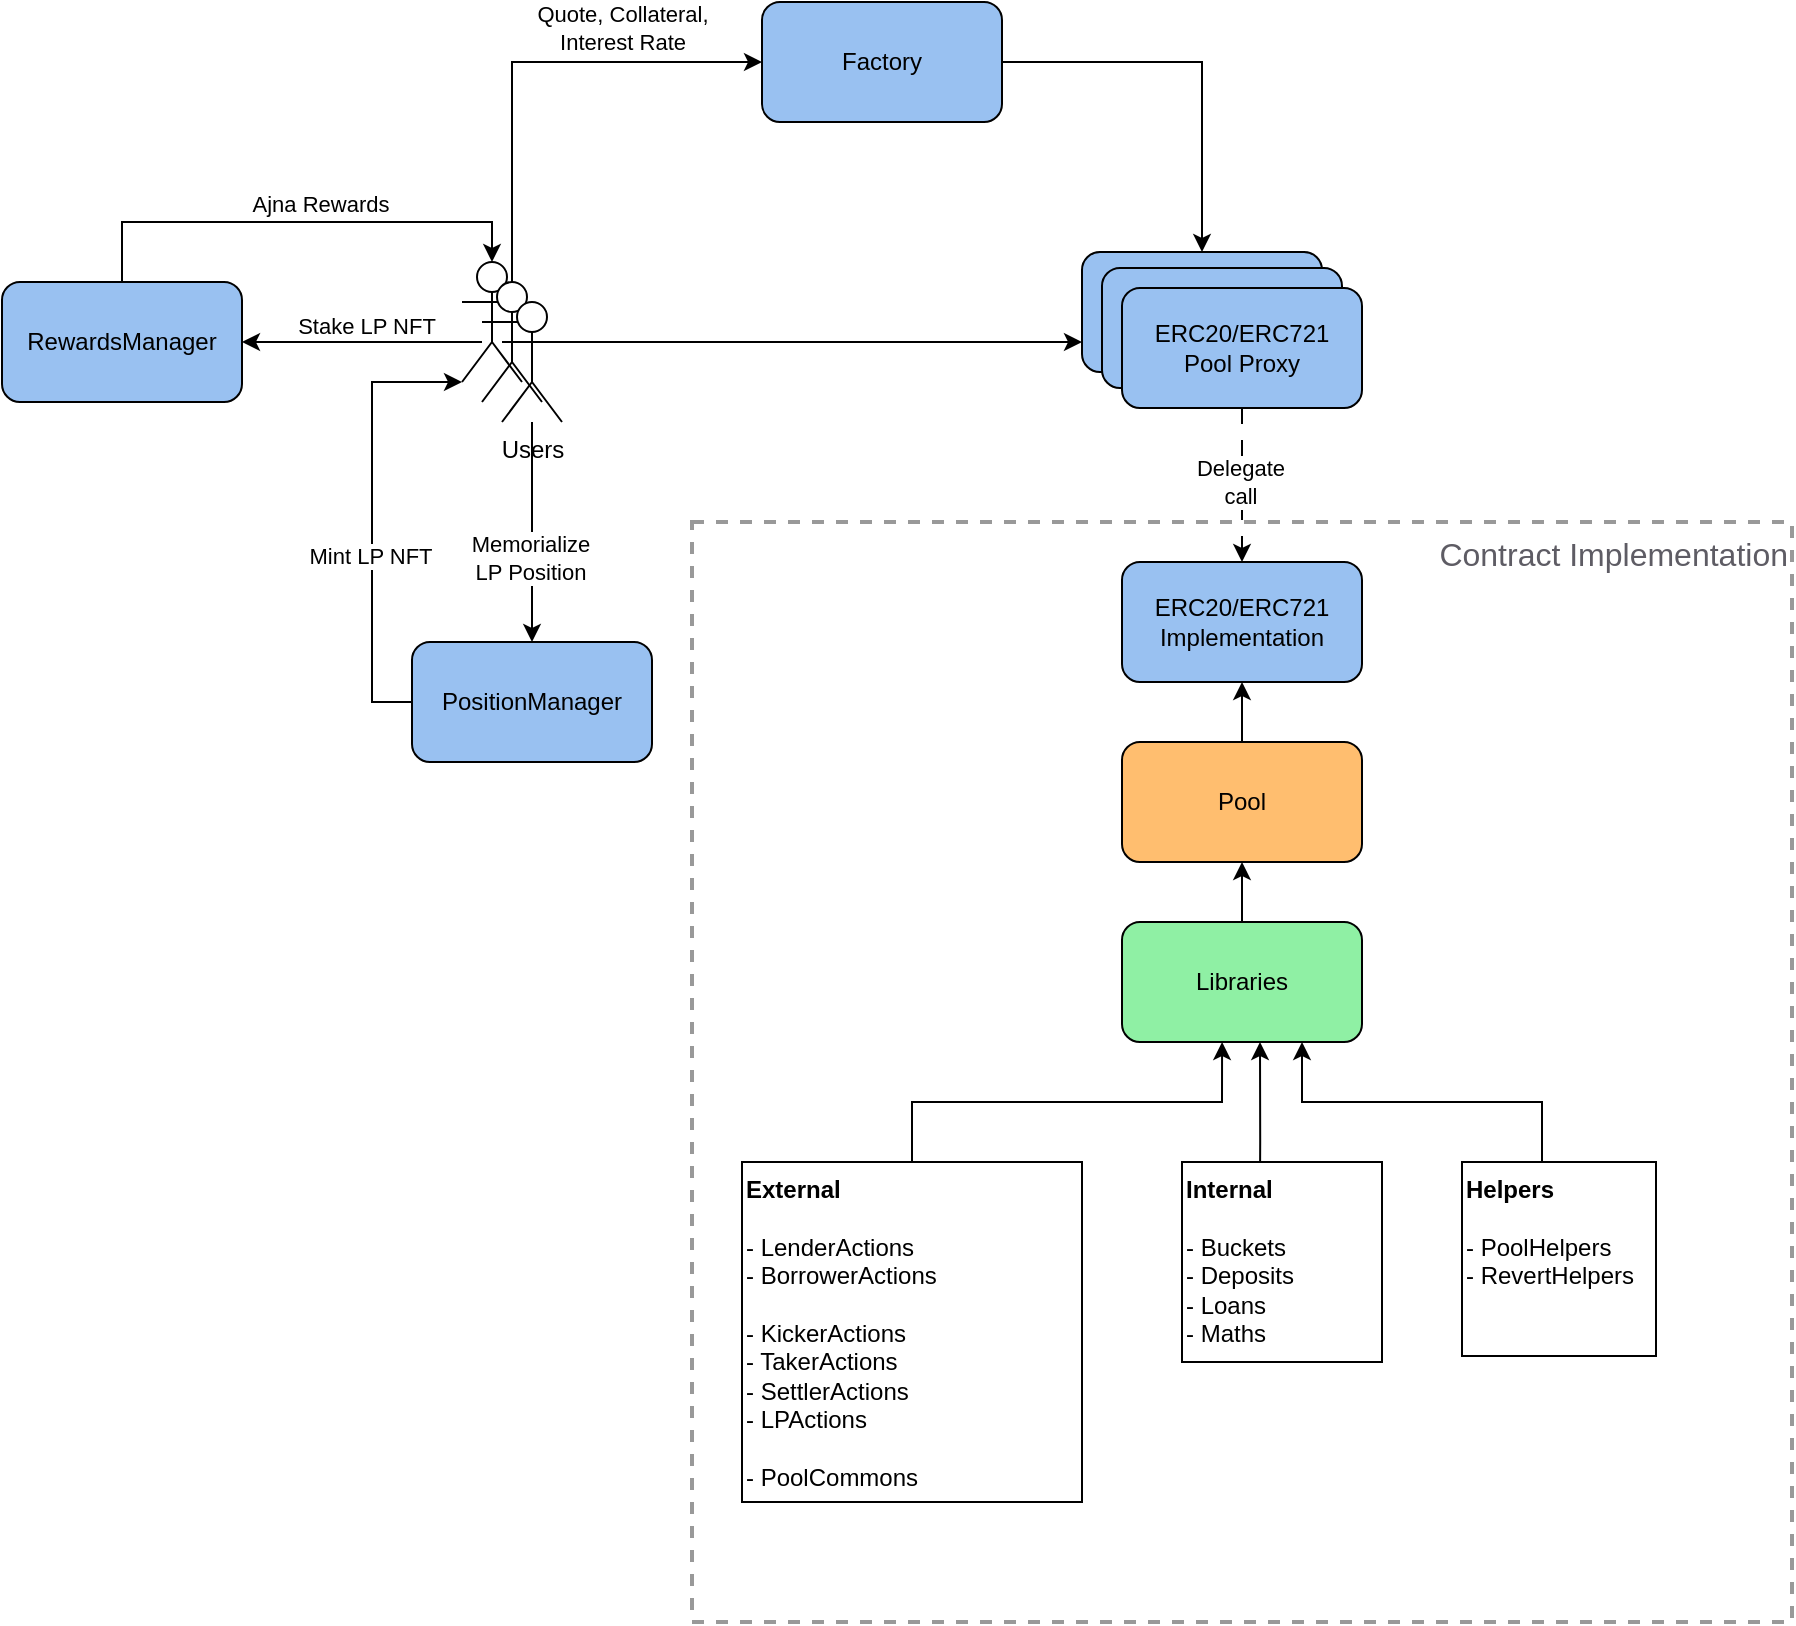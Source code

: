 <mxfile version="21.1.9" type="device">
  <diagram name="Page-1" id="Y5Dy5y8HCZtxOkdbCjPi">
    <mxGraphModel dx="1434" dy="748" grid="1" gridSize="10" guides="1" tooltips="1" connect="1" arrows="1" fold="1" page="1" pageScale="1" pageWidth="850" pageHeight="1100" math="0" shadow="0">
      <root>
        <mxCell id="0" />
        <mxCell id="1" parent="0" />
        <mxCell id="WP717TL4ayzGOpwllOKb-51" value="&lt;div style=&quot;font-size: 16px;&quot;&gt;&lt;font color=&quot;#5e5c64&quot;&gt;Contract Implementation&lt;br&gt;&lt;/font&gt;&lt;/div&gt;" style="whiteSpace=wrap;html=1;aspect=fixed;fillColor=none;dashed=1;strokeWidth=2;strokeColor=#999999;align=right;verticalAlign=top;" parent="1" vertex="1">
          <mxGeometry x="375" y="480" width="550" height="550" as="geometry" />
        </mxCell>
        <mxCell id="WP717TL4ayzGOpwllOKb-4" value="" style="shape=umlActor;verticalLabelPosition=bottom;verticalAlign=top;html=1;outlineConnect=0;" parent="1" vertex="1">
          <mxGeometry x="260" y="350" width="30" height="60" as="geometry" />
        </mxCell>
        <mxCell id="WP717TL4ayzGOpwllOKb-13" style="edgeStyle=orthogonalEdgeStyle;rounded=0;orthogonalLoop=1;jettySize=auto;html=1;entryX=1;entryY=0.5;entryDx=0;entryDy=0;" parent="1" source="WP717TL4ayzGOpwllOKb-5" target="WP717TL4ayzGOpwllOKb-11" edge="1">
          <mxGeometry relative="1" as="geometry" />
        </mxCell>
        <mxCell id="WP717TL4ayzGOpwllOKb-14" value="Stake LP NFT" style="edgeLabel;html=1;align=center;verticalAlign=middle;resizable=0;points=[];" parent="WP717TL4ayzGOpwllOKb-13" vertex="1" connectable="0">
          <mxGeometry x="0.25" y="2" relative="1" as="geometry">
            <mxPoint x="17" y="-10" as="offset" />
          </mxGeometry>
        </mxCell>
        <mxCell id="WP717TL4ayzGOpwllOKb-23" style="edgeStyle=orthogonalEdgeStyle;rounded=0;orthogonalLoop=1;jettySize=auto;html=1;exitX=0.5;exitY=0;exitDx=0;exitDy=0;exitPerimeter=0;entryX=0;entryY=0.5;entryDx=0;entryDy=0;" parent="1" source="WP717TL4ayzGOpwllOKb-5" target="WP717TL4ayzGOpwllOKb-22" edge="1">
          <mxGeometry relative="1" as="geometry" />
        </mxCell>
        <mxCell id="WP717TL4ayzGOpwllOKb-24" value="&lt;div&gt;Quote, Collateral,&lt;/div&gt;&lt;div&gt;Interest Rate&lt;br&gt;&lt;/div&gt;" style="edgeLabel;html=1;align=center;verticalAlign=middle;resizable=0;points=[];" parent="WP717TL4ayzGOpwllOKb-23" vertex="1" connectable="0">
          <mxGeometry x="0.311" y="-1" relative="1" as="geometry">
            <mxPoint x="11" y="-18" as="offset" />
          </mxGeometry>
        </mxCell>
        <mxCell id="WP717TL4ayzGOpwllOKb-5" value="" style="shape=umlActor;verticalLabelPosition=bottom;verticalAlign=top;html=1;outlineConnect=0;" parent="1" vertex="1">
          <mxGeometry x="270" y="360" width="30" height="60" as="geometry" />
        </mxCell>
        <mxCell id="WP717TL4ayzGOpwllOKb-8" style="edgeStyle=orthogonalEdgeStyle;rounded=0;orthogonalLoop=1;jettySize=auto;html=1;entryX=0.5;entryY=0;entryDx=0;entryDy=0;" parent="1" source="WP717TL4ayzGOpwllOKb-6" target="WP717TL4ayzGOpwllOKb-7" edge="1">
          <mxGeometry relative="1" as="geometry" />
        </mxCell>
        <mxCell id="WP717TL4ayzGOpwllOKb-9" value="&lt;div&gt;Memorialize&lt;/div&gt;&lt;div&gt;LP Position&lt;/div&gt;" style="edgeLabel;html=1;align=center;verticalAlign=middle;resizable=0;points=[];" parent="WP717TL4ayzGOpwllOKb-8" vertex="1" connectable="0">
          <mxGeometry x="0.236" relative="1" as="geometry">
            <mxPoint x="-1" as="offset" />
          </mxGeometry>
        </mxCell>
        <mxCell id="WP717TL4ayzGOpwllOKb-31" style="edgeStyle=orthogonalEdgeStyle;rounded=0;orthogonalLoop=1;jettySize=auto;html=1;exitX=1;exitY=0.333;exitDx=0;exitDy=0;exitPerimeter=0;entryX=0;entryY=0.75;entryDx=0;entryDy=0;" parent="1" source="WP717TL4ayzGOpwllOKb-6" target="WP717TL4ayzGOpwllOKb-25" edge="1">
          <mxGeometry relative="1" as="geometry" />
        </mxCell>
        <mxCell id="WP717TL4ayzGOpwllOKb-6" value="Users" style="shape=umlActor;verticalLabelPosition=bottom;verticalAlign=top;html=1;outlineConnect=0;" parent="1" vertex="1">
          <mxGeometry x="280" y="370" width="30" height="60" as="geometry" />
        </mxCell>
        <mxCell id="WP717TL4ayzGOpwllOKb-17" style="edgeStyle=orthogonalEdgeStyle;rounded=0;orthogonalLoop=1;jettySize=auto;html=1;entryX=0;entryY=1;entryDx=0;entryDy=0;entryPerimeter=0;exitX=0;exitY=0.5;exitDx=0;exitDy=0;" parent="1" source="WP717TL4ayzGOpwllOKb-7" target="WP717TL4ayzGOpwllOKb-4" edge="1">
          <mxGeometry relative="1" as="geometry">
            <Array as="points">
              <mxPoint x="215" y="570" />
              <mxPoint x="215" y="410" />
            </Array>
          </mxGeometry>
        </mxCell>
        <mxCell id="WP717TL4ayzGOpwllOKb-18" value="Mint LP NFT" style="edgeLabel;html=1;align=center;verticalAlign=middle;resizable=0;points=[];" parent="WP717TL4ayzGOpwllOKb-17" vertex="1" connectable="0">
          <mxGeometry x="0.067" y="-4" relative="1" as="geometry">
            <mxPoint x="-5" y="27" as="offset" />
          </mxGeometry>
        </mxCell>
        <mxCell id="WP717TL4ayzGOpwllOKb-7" value="PositionManager" style="rounded=1;whiteSpace=wrap;html=1;fillColor=#99c1f1;" parent="1" vertex="1">
          <mxGeometry x="235" y="540" width="120" height="60" as="geometry" />
        </mxCell>
        <mxCell id="WP717TL4ayzGOpwllOKb-19" style="edgeStyle=orthogonalEdgeStyle;rounded=0;orthogonalLoop=1;jettySize=auto;html=1;entryX=0.5;entryY=0;entryDx=0;entryDy=0;entryPerimeter=0;exitX=0.5;exitY=0;exitDx=0;exitDy=0;" parent="1" source="WP717TL4ayzGOpwllOKb-11" target="WP717TL4ayzGOpwllOKb-4" edge="1">
          <mxGeometry relative="1" as="geometry" />
        </mxCell>
        <mxCell id="WP717TL4ayzGOpwllOKb-21" value="Ajna Rewards" style="edgeLabel;html=1;align=center;verticalAlign=middle;resizable=0;points=[];" parent="WP717TL4ayzGOpwllOKb-19" vertex="1" connectable="0">
          <mxGeometry x="-0.123" y="-1" relative="1" as="geometry">
            <mxPoint x="26" y="-10" as="offset" />
          </mxGeometry>
        </mxCell>
        <mxCell id="WP717TL4ayzGOpwllOKb-11" value="RewardsManager" style="rounded=1;whiteSpace=wrap;html=1;fillColor=#99c1f1;" parent="1" vertex="1">
          <mxGeometry x="30" y="360" width="120" height="60" as="geometry" />
        </mxCell>
        <mxCell id="WP717TL4ayzGOpwllOKb-28" style="edgeStyle=orthogonalEdgeStyle;rounded=0;orthogonalLoop=1;jettySize=auto;html=1;entryX=0.5;entryY=0;entryDx=0;entryDy=0;" parent="1" source="WP717TL4ayzGOpwllOKb-22" target="WP717TL4ayzGOpwllOKb-25" edge="1">
          <mxGeometry relative="1" as="geometry" />
        </mxCell>
        <mxCell id="WP717TL4ayzGOpwllOKb-22" value="Factory" style="rounded=1;whiteSpace=wrap;html=1;fillColor=#99c1f1;" parent="1" vertex="1">
          <mxGeometry x="410" y="220" width="120" height="60" as="geometry" />
        </mxCell>
        <mxCell id="WP717TL4ayzGOpwllOKb-25" value="" style="rounded=1;whiteSpace=wrap;html=1;fillColor=#99c1f1;" parent="1" vertex="1">
          <mxGeometry x="570" y="345" width="120" height="60" as="geometry" />
        </mxCell>
        <mxCell id="WP717TL4ayzGOpwllOKb-26" value="" style="rounded=1;whiteSpace=wrap;html=1;fillColor=#99c1f1;" parent="1" vertex="1">
          <mxGeometry x="580" y="353" width="120" height="60" as="geometry" />
        </mxCell>
        <mxCell id="WP717TL4ayzGOpwllOKb-41" style="edgeStyle=orthogonalEdgeStyle;rounded=0;orthogonalLoop=1;jettySize=auto;html=1;entryX=0.5;entryY=0;entryDx=0;entryDy=0;dashed=1;dashPattern=8 8;" parent="1" source="WP717TL4ayzGOpwllOKb-27" target="WP717TL4ayzGOpwllOKb-32" edge="1">
          <mxGeometry relative="1" as="geometry" />
        </mxCell>
        <mxCell id="WP717TL4ayzGOpwllOKb-27" value="&lt;div&gt;ERC20/ERC721&lt;/div&gt;&lt;div&gt;Pool Proxy&lt;br&gt;&lt;/div&gt;" style="rounded=1;whiteSpace=wrap;html=1;fillColor=#99c1f1;" parent="1" vertex="1">
          <mxGeometry x="590" y="363" width="120" height="60" as="geometry" />
        </mxCell>
        <mxCell id="WP717TL4ayzGOpwllOKb-32" value="&lt;div&gt;ERC20/ERC721&lt;/div&gt;&lt;div&gt;Implementation&lt;br&gt;&lt;/div&gt;" style="rounded=1;whiteSpace=wrap;html=1;fillColor=#99c1f1;" parent="1" vertex="1">
          <mxGeometry x="590" y="500" width="120" height="60" as="geometry" />
        </mxCell>
        <mxCell id="WP717TL4ayzGOpwllOKb-40" style="edgeStyle=orthogonalEdgeStyle;rounded=0;orthogonalLoop=1;jettySize=auto;html=1;entryX=0.5;entryY=1;entryDx=0;entryDy=0;" parent="1" source="WP717TL4ayzGOpwllOKb-33" target="WP717TL4ayzGOpwllOKb-32" edge="1">
          <mxGeometry relative="1" as="geometry" />
        </mxCell>
        <mxCell id="WP717TL4ayzGOpwllOKb-33" value="Pool" style="rounded=1;whiteSpace=wrap;html=1;fillColor=#ffbe6f;" parent="1" vertex="1">
          <mxGeometry x="590" y="590" width="120" height="60" as="geometry" />
        </mxCell>
        <mxCell id="WP717TL4ayzGOpwllOKb-39" style="edgeStyle=orthogonalEdgeStyle;rounded=0;orthogonalLoop=1;jettySize=auto;html=1;entryX=0.5;entryY=1;entryDx=0;entryDy=0;" parent="1" source="WP717TL4ayzGOpwllOKb-34" target="WP717TL4ayzGOpwllOKb-33" edge="1">
          <mxGeometry relative="1" as="geometry" />
        </mxCell>
        <mxCell id="WP717TL4ayzGOpwllOKb-34" value="Libraries" style="rounded=1;whiteSpace=wrap;html=1;fillColor=#8ff0a4;" parent="1" vertex="1">
          <mxGeometry x="590" y="680" width="120" height="60" as="geometry" />
        </mxCell>
        <mxCell id="WP717TL4ayzGOpwllOKb-42" value="&lt;div&gt;Delegate&lt;/div&gt;&lt;div&gt;call&lt;/div&gt;" style="edgeLabel;html=1;align=center;verticalAlign=middle;resizable=0;points=[];" parent="1" vertex="1" connectable="0">
          <mxGeometry x="649" y="456" as="geometry">
            <mxPoint y="4" as="offset" />
          </mxGeometry>
        </mxCell>
        <mxCell id="WP717TL4ayzGOpwllOKb-46" style="edgeStyle=orthogonalEdgeStyle;rounded=0;orthogonalLoop=1;jettySize=auto;html=1;entryX=0.417;entryY=1;entryDx=0;entryDy=0;entryPerimeter=0;exitX=0.5;exitY=0;exitDx=0;exitDy=0;" parent="1" source="WP717TL4ayzGOpwllOKb-43" target="WP717TL4ayzGOpwllOKb-34" edge="1">
          <mxGeometry relative="1" as="geometry">
            <Array as="points">
              <mxPoint x="485" y="770" />
              <mxPoint x="640" y="770" />
            </Array>
          </mxGeometry>
        </mxCell>
        <mxCell id="WP717TL4ayzGOpwllOKb-43" value="&lt;div align=&quot;left&quot;&gt;&lt;b&gt;External&lt;/b&gt;&lt;/div&gt;&lt;div align=&quot;left&quot;&gt;&lt;b&gt;&lt;br&gt;&lt;/b&gt;&lt;/div&gt;&lt;div align=&quot;left&quot;&gt;- LenderActions&lt;/div&gt;&lt;div align=&quot;left&quot;&gt;- BorrowerActions&lt;/div&gt;&lt;div align=&quot;left&quot;&gt;&lt;br&gt;&lt;/div&gt;&lt;div align=&quot;left&quot;&gt;- KickerActions&lt;/div&gt;&lt;div align=&quot;left&quot;&gt;- TakerActions&lt;/div&gt;&lt;div align=&quot;left&quot;&gt;- SettlerActions&lt;/div&gt;&lt;div align=&quot;left&quot;&gt;- LPActions&lt;/div&gt;&lt;div align=&quot;left&quot;&gt;&lt;br&gt;&lt;/div&gt;&lt;div align=&quot;left&quot;&gt;- PoolCommons&lt;/div&gt;" style="whiteSpace=wrap;html=1;aspect=fixed;align=left;verticalAlign=top;" parent="1" vertex="1">
          <mxGeometry x="400" y="800" width="170" height="170" as="geometry" />
        </mxCell>
        <mxCell id="WP717TL4ayzGOpwllOKb-49" style="edgeStyle=orthogonalEdgeStyle;rounded=0;orthogonalLoop=1;jettySize=auto;html=1;entryX=0.5;entryY=1;entryDx=0;entryDy=0;" parent="1" edge="1">
          <mxGeometry relative="1" as="geometry">
            <Array as="points">
              <mxPoint x="659" y="790" />
              <mxPoint x="659" y="790" />
            </Array>
            <mxPoint x="659.059" y="800" as="sourcePoint" />
            <mxPoint x="659" y="740" as="targetPoint" />
          </mxGeometry>
        </mxCell>
        <mxCell id="WP717TL4ayzGOpwllOKb-44" value="&lt;div align=&quot;left&quot;&gt;&lt;b&gt;Internal&lt;/b&gt;&lt;/div&gt;&lt;div align=&quot;left&quot;&gt;&lt;b&gt;&lt;br&gt;&lt;/b&gt;&lt;/div&gt;&lt;div align=&quot;left&quot;&gt;- Buckets&lt;/div&gt;&lt;div align=&quot;left&quot;&gt;- Deposits&lt;/div&gt;&lt;div align=&quot;left&quot;&gt;- Loans&lt;/div&gt;&lt;div align=&quot;left&quot;&gt;- Maths&lt;br&gt;&lt;/div&gt;" style="whiteSpace=wrap;html=1;aspect=fixed;align=left;verticalAlign=top;" parent="1" vertex="1">
          <mxGeometry x="620" y="800" width="100" height="100" as="geometry" />
        </mxCell>
        <mxCell id="WP717TL4ayzGOpwllOKb-50" style="edgeStyle=orthogonalEdgeStyle;rounded=0;orthogonalLoop=1;jettySize=auto;html=1;entryX=0.75;entryY=1;entryDx=0;entryDy=0;exitX=0.392;exitY=0.01;exitDx=0;exitDy=0;exitPerimeter=0;" parent="1" source="WP717TL4ayzGOpwllOKb-45" target="WP717TL4ayzGOpwllOKb-34" edge="1">
          <mxGeometry relative="1" as="geometry">
            <Array as="points">
              <mxPoint x="800" y="801" />
              <mxPoint x="800" y="770" />
              <mxPoint x="680" y="770" />
            </Array>
          </mxGeometry>
        </mxCell>
        <mxCell id="WP717TL4ayzGOpwllOKb-45" value="&lt;div align=&quot;left&quot;&gt;&lt;b&gt;Helpers&lt;/b&gt;&lt;/div&gt;&lt;div align=&quot;left&quot;&gt;&lt;b&gt;&lt;br&gt;&lt;/b&gt;&lt;/div&gt;&lt;div align=&quot;left&quot;&gt;- PoolHelpers&lt;/div&gt;&lt;div align=&quot;left&quot;&gt;- RevertHelpers&lt;/div&gt;" style="whiteSpace=wrap;html=1;aspect=fixed;align=left;verticalAlign=top;" parent="1" vertex="1">
          <mxGeometry x="760" y="800" width="97" height="97" as="geometry" />
        </mxCell>
      </root>
    </mxGraphModel>
  </diagram>
</mxfile>
